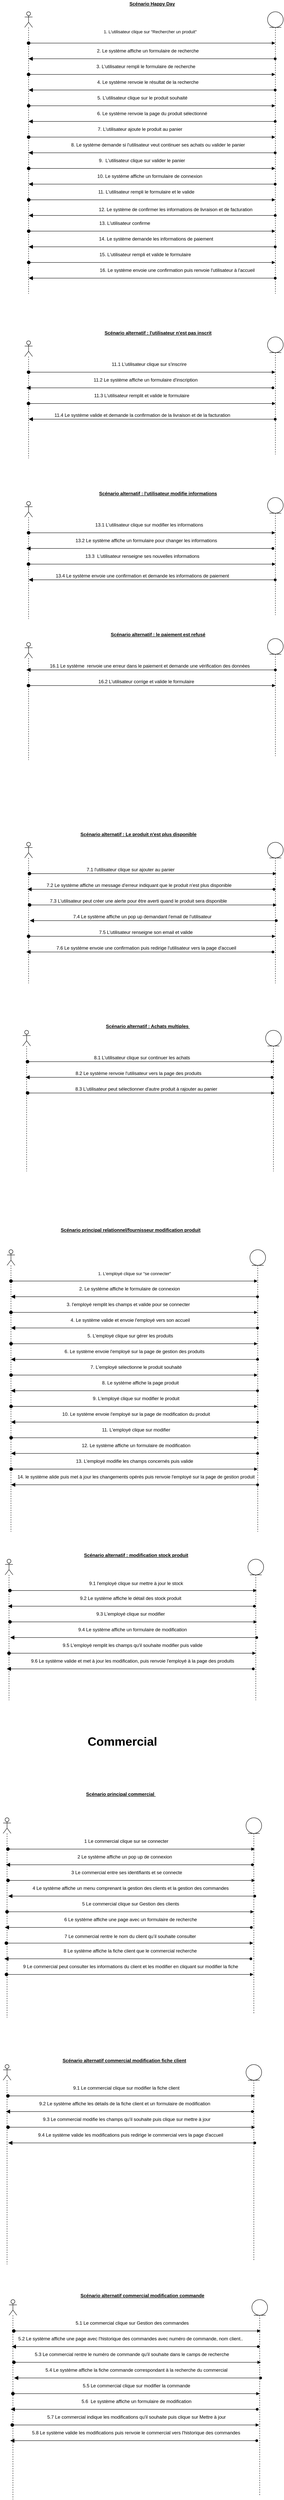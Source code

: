 <mxfile version="14.5.3" type="github">
  <diagram id="MZrCVbKPcxjubLTzTXuE" name="Page-1">
    <mxGraphModel dx="1117" dy="670" grid="1" gridSize="10" guides="1" tooltips="1" connect="1" arrows="1" fold="1" page="1" pageScale="1" pageWidth="827" pageHeight="1169" math="0" shadow="0">
      <root>
        <mxCell id="0" />
        <mxCell id="1" parent="0" />
        <mxCell id="bp1Jh9y0F7wbUH62DtqD-1" value="" style="shape=umlLifeline;participant=umlEntity;perimeter=lifelinePerimeter;whiteSpace=wrap;html=1;container=1;collapsible=0;recursiveResize=0;verticalAlign=top;spacingTop=36;outlineConnect=0;size=40;" parent="1" vertex="1">
          <mxGeometry x="750" y="80" width="40" height="720" as="geometry" />
        </mxCell>
        <mxCell id="bp1Jh9y0F7wbUH62DtqD-2" value="" style="shape=umlLifeline;participant=umlActor;perimeter=lifelinePerimeter;whiteSpace=wrap;html=1;container=1;collapsible=0;recursiveResize=0;verticalAlign=top;spacingTop=36;outlineConnect=0;" parent="1" vertex="1">
          <mxGeometry x="130" y="80" width="20" height="720" as="geometry" />
        </mxCell>
        <mxCell id="bp1Jh9y0F7wbUH62DtqD-3" value="&lt;font size=&quot;1&quot;&gt;&lt;u&gt;&lt;b style=&quot;font-size: 12px&quot;&gt;Scénario Happy Day&lt;/b&gt;&lt;/u&gt;&lt;/font&gt;" style="text;html=1;align=center;verticalAlign=middle;resizable=0;points=[];autosize=1;" parent="1" vertex="1">
          <mxGeometry x="390" y="50" width="130" height="20" as="geometry" />
        </mxCell>
        <mxCell id="bp1Jh9y0F7wbUH62DtqD-5" value="1. L&#39;utilisateur clique sur &quot;Rechercher un produit&quot;" style="html=1;verticalAlign=bottom;startArrow=oval;startFill=1;endArrow=block;startSize=8;" parent="1" target="bp1Jh9y0F7wbUH62DtqD-1" edge="1">
          <mxGeometry x="-0.015" y="20" width="60" relative="1" as="geometry">
            <mxPoint x="140" y="160" as="sourcePoint" />
            <mxPoint x="200" y="160" as="targetPoint" />
            <mxPoint as="offset" />
          </mxGeometry>
        </mxCell>
        <mxCell id="bp1Jh9y0F7wbUH62DtqD-8" value="2. Le système affiche un formulaire de recherche" style="text;html=1;align=center;verticalAlign=middle;resizable=0;points=[];autosize=1;" parent="1" vertex="1">
          <mxGeometry x="304" y="170" width="280" height="20" as="geometry" />
        </mxCell>
        <mxCell id="bp1Jh9y0F7wbUH62DtqD-9" value="" style="html=1;verticalAlign=bottom;startArrow=oval;startFill=1;endArrow=block;startSize=8;" parent="1" target="bp1Jh9y0F7wbUH62DtqD-1" edge="1">
          <mxGeometry width="60" relative="1" as="geometry">
            <mxPoint x="140" y="240" as="sourcePoint" />
            <mxPoint x="499.5" y="240" as="targetPoint" />
          </mxGeometry>
        </mxCell>
        <mxCell id="bp1Jh9y0F7wbUH62DtqD-10" value="3. L&#39;utilisateur rempli le formulaire de recherche" style="text;html=1;align=center;verticalAlign=middle;resizable=0;points=[];autosize=1;" parent="1" vertex="1">
          <mxGeometry x="304" y="210" width="270" height="20" as="geometry" />
        </mxCell>
        <mxCell id="bp1Jh9y0F7wbUH62DtqD-12" value="" style="html=1;verticalAlign=bottom;startArrow=block;startFill=1;endArrow=oval;startSize=8;endFill=1;" parent="1" target="bp1Jh9y0F7wbUH62DtqD-1" edge="1">
          <mxGeometry x="0.001" y="10" width="60" relative="1" as="geometry">
            <mxPoint x="140.25" y="279.76" as="sourcePoint" />
            <mxPoint x="499.75" y="279.76" as="targetPoint" />
            <mxPoint as="offset" />
          </mxGeometry>
        </mxCell>
        <mxCell id="bp1Jh9y0F7wbUH62DtqD-13" value="4. Le système renvoie le résultat de la recherche" style="text;html=1;align=center;verticalAlign=middle;resizable=0;points=[];autosize=1;" parent="1" vertex="1">
          <mxGeometry x="309" y="250" width="270" height="20" as="geometry" />
        </mxCell>
        <mxCell id="bp1Jh9y0F7wbUH62DtqD-14" value="" style="html=1;verticalAlign=bottom;startArrow=oval;startFill=1;endArrow=block;startSize=8;" parent="1" target="bp1Jh9y0F7wbUH62DtqD-1" edge="1">
          <mxGeometry width="60" relative="1" as="geometry">
            <mxPoint x="140.25" y="320" as="sourcePoint" />
            <mxPoint x="499.75" y="320" as="targetPoint" />
          </mxGeometry>
        </mxCell>
        <mxCell id="bp1Jh9y0F7wbUH62DtqD-15" value="5. L&#39;utilisateur clique sur le produit souhaité" style="text;html=1;align=center;verticalAlign=middle;resizable=0;points=[];autosize=1;" parent="1" vertex="1">
          <mxGeometry x="305" y="290" width="250" height="20" as="geometry" />
        </mxCell>
        <mxCell id="bp1Jh9y0F7wbUH62DtqD-16" value="" style="html=1;verticalAlign=bottom;startArrow=block;startFill=1;endArrow=oval;startSize=8;endFill=1;" parent="1" source="bp1Jh9y0F7wbUH62DtqD-2" target="bp1Jh9y0F7wbUH62DtqD-1" edge="1">
          <mxGeometry x="0.001" y="10" width="60" relative="1" as="geometry">
            <mxPoint x="160" y="360" as="sourcePoint" />
            <mxPoint x="759.5" y="360" as="targetPoint" />
            <mxPoint as="offset" />
            <Array as="points">
              <mxPoint x="610" y="360" />
            </Array>
          </mxGeometry>
        </mxCell>
        <mxCell id="bp1Jh9y0F7wbUH62DtqD-17" value="6. Le système renvoie la page du produit sélectionné" style="text;html=1;align=center;verticalAlign=middle;resizable=0;points=[];autosize=1;" parent="1" vertex="1">
          <mxGeometry x="305" y="330" width="300" height="20" as="geometry" />
        </mxCell>
        <mxCell id="bp1Jh9y0F7wbUH62DtqD-18" value="" style="html=1;verticalAlign=bottom;startArrow=oval;startFill=1;endArrow=block;startSize=8;" parent="1" target="bp1Jh9y0F7wbUH62DtqD-1" edge="1">
          <mxGeometry width="60" relative="1" as="geometry">
            <mxPoint x="140.25" y="400" as="sourcePoint" />
            <mxPoint x="499.75" y="400" as="targetPoint" />
          </mxGeometry>
        </mxCell>
        <mxCell id="bp1Jh9y0F7wbUH62DtqD-19" value="" style="html=1;verticalAlign=bottom;startArrow=oval;startFill=1;endArrow=block;startSize=8;" parent="1" target="bp1Jh9y0F7wbUH62DtqD-1" edge="1">
          <mxGeometry width="60" relative="1" as="geometry">
            <mxPoint x="140.25" y="480" as="sourcePoint" />
            <mxPoint x="499.75" y="480" as="targetPoint" />
          </mxGeometry>
        </mxCell>
        <mxCell id="bp1Jh9y0F7wbUH62DtqD-20" value="" style="html=1;verticalAlign=bottom;startArrow=block;startFill=1;endArrow=oval;startSize=8;endFill=1;" parent="1" source="bp1Jh9y0F7wbUH62DtqD-2" edge="1">
          <mxGeometry x="0.001" y="10" width="60" relative="1" as="geometry">
            <mxPoint x="410" y="440" as="sourcePoint" />
            <mxPoint x="769.5" y="440" as="targetPoint" />
            <mxPoint as="offset" />
          </mxGeometry>
        </mxCell>
        <mxCell id="bp1Jh9y0F7wbUH62DtqD-21" value="" style="html=1;verticalAlign=bottom;startArrow=block;startFill=1;endArrow=oval;startSize=8;endFill=1;" parent="1" target="bp1Jh9y0F7wbUH62DtqD-1" edge="1">
          <mxGeometry x="0.001" y="10" width="60" relative="1" as="geometry">
            <mxPoint x="140.25" y="520" as="sourcePoint" />
            <mxPoint x="499.75" y="520" as="targetPoint" />
            <mxPoint as="offset" />
          </mxGeometry>
        </mxCell>
        <mxCell id="bp1Jh9y0F7wbUH62DtqD-22" value="7. L&#39;utilisateur ajoute le produit au panier" style="text;html=1;align=center;verticalAlign=middle;resizable=0;points=[];autosize=1;" parent="1" vertex="1">
          <mxGeometry x="309" y="370" width="230" height="20" as="geometry" />
        </mxCell>
        <mxCell id="bp1Jh9y0F7wbUH62DtqD-23" value="8. Le système demande si l&#39;utilisateur veut continuer ses achats ou valider le panier" style="text;html=1;align=center;verticalAlign=middle;resizable=0;points=[];autosize=1;" parent="1" vertex="1">
          <mxGeometry x="240" y="410" width="460" height="20" as="geometry" />
        </mxCell>
        <mxCell id="bp1Jh9y0F7wbUH62DtqD-24" value="9.&amp;nbsp; L&#39;utilisateur clique sur valider le panier" style="text;html=1;align=center;verticalAlign=middle;resizable=0;points=[];autosize=1;" parent="1" vertex="1">
          <mxGeometry x="309" y="450" width="240" height="20" as="geometry" />
        </mxCell>
        <mxCell id="bp1Jh9y0F7wbUH62DtqD-26" value="10. Le système affiche un formulaire de connexion" style="text;html=1;align=center;verticalAlign=middle;resizable=0;points=[];autosize=1;" parent="1" vertex="1">
          <mxGeometry x="309" y="490" width="280" height="20" as="geometry" />
        </mxCell>
        <mxCell id="bp1Jh9y0F7wbUH62DtqD-27" value="" style="html=1;verticalAlign=bottom;startArrow=oval;startFill=1;endArrow=block;startSize=8;" parent="1" edge="1">
          <mxGeometry width="60" relative="1" as="geometry">
            <mxPoint x="140.38" y="560" as="sourcePoint" />
            <mxPoint x="769.63" y="560" as="targetPoint" />
          </mxGeometry>
        </mxCell>
        <mxCell id="bp1Jh9y0F7wbUH62DtqD-28" value="11. L&#39;utilisateur rempli le formulaire et le valide" style="text;html=1;align=center;verticalAlign=middle;resizable=0;points=[];autosize=1;" parent="1" vertex="1">
          <mxGeometry x="310" y="530" width="260" height="20" as="geometry" />
        </mxCell>
        <mxCell id="bp1Jh9y0F7wbUH62DtqD-30" value="" style="html=1;verticalAlign=bottom;startArrow=block;startFill=1;endArrow=oval;startSize=8;endFill=1;" parent="1" edge="1">
          <mxGeometry x="0.001" y="10" width="60" relative="1" as="geometry">
            <mxPoint x="140.38" y="680" as="sourcePoint" />
            <mxPoint x="769.63" y="680" as="targetPoint" />
            <mxPoint as="offset" />
          </mxGeometry>
        </mxCell>
        <mxCell id="bp1Jh9y0F7wbUH62DtqD-31" value="" style="html=1;verticalAlign=bottom;startArrow=block;startFill=1;endArrow=oval;startSize=8;endFill=1;" parent="1" edge="1">
          <mxGeometry x="0.001" y="10" width="60" relative="1" as="geometry">
            <mxPoint x="140.38" y="600" as="sourcePoint" />
            <mxPoint x="769.63" y="600" as="targetPoint" />
            <mxPoint as="offset" />
          </mxGeometry>
        </mxCell>
        <mxCell id="bp1Jh9y0F7wbUH62DtqD-34" value="" style="html=1;verticalAlign=bottom;startArrow=oval;startFill=1;endArrow=block;startSize=8;" parent="1" edge="1">
          <mxGeometry width="60" relative="1" as="geometry">
            <mxPoint x="140.37" y="640" as="sourcePoint" />
            <mxPoint x="769.62" y="640" as="targetPoint" />
          </mxGeometry>
        </mxCell>
        <mxCell id="bp1Jh9y0F7wbUH62DtqD-35" value="12. Le système de confirmer les informations de livraison et de facturation" style="text;html=1;align=center;verticalAlign=middle;resizable=0;points=[];autosize=1;" parent="1" vertex="1">
          <mxGeometry x="310" y="574.5" width="410" height="20" as="geometry" />
        </mxCell>
        <mxCell id="bp1Jh9y0F7wbUH62DtqD-36" value="13. L&#39;utilisateur confirme" style="text;html=1;align=center;verticalAlign=middle;resizable=0;points=[];autosize=1;" parent="1" vertex="1">
          <mxGeometry x="310" y="610" width="150" height="20" as="geometry" />
        </mxCell>
        <mxCell id="bp1Jh9y0F7wbUH62DtqD-37" value="14. Le système demande les informations de paiement" style="text;html=1;align=center;verticalAlign=middle;resizable=0;points=[];autosize=1;" parent="1" vertex="1">
          <mxGeometry x="310" y="650" width="310" height="20" as="geometry" />
        </mxCell>
        <mxCell id="bp1Jh9y0F7wbUH62DtqD-38" value="" style="html=1;verticalAlign=bottom;startArrow=oval;startFill=1;endArrow=block;startSize=8;" parent="1" edge="1">
          <mxGeometry width="60" relative="1" as="geometry">
            <mxPoint x="140.37" y="720" as="sourcePoint" />
            <mxPoint x="769.62" y="720" as="targetPoint" />
          </mxGeometry>
        </mxCell>
        <mxCell id="bp1Jh9y0F7wbUH62DtqD-39" value="15. L&#39;utilisateur rempli et valide le formulaire&amp;nbsp;" style="text;html=1;align=center;verticalAlign=middle;resizable=0;points=[];autosize=1;" parent="1" vertex="1">
          <mxGeometry x="314" y="690" width="250" height="20" as="geometry" />
        </mxCell>
        <mxCell id="bp1Jh9y0F7wbUH62DtqD-40" value="" style="html=1;verticalAlign=bottom;startArrow=block;startFill=1;endArrow=oval;startSize=8;endFill=1;" parent="1" edge="1">
          <mxGeometry x="0.001" y="10" width="60" relative="1" as="geometry">
            <mxPoint x="140.37" y="760" as="sourcePoint" />
            <mxPoint x="769.62" y="760" as="targetPoint" />
            <mxPoint as="offset" />
          </mxGeometry>
        </mxCell>
        <mxCell id="bp1Jh9y0F7wbUH62DtqD-41" value="16. Le système envoie une confirmation puis renvoie l&#39;utilisateur à l&#39;accueil" style="text;html=1;align=center;verticalAlign=middle;resizable=0;points=[];autosize=1;" parent="1" vertex="1">
          <mxGeometry x="314" y="730" width="410" height="20" as="geometry" />
        </mxCell>
        <mxCell id="bp1Jh9y0F7wbUH62DtqD-7" value="" style="html=1;verticalAlign=bottom;startArrow=block;startFill=1;endArrow=oval;startSize=8;endFill=1;" parent="1" source="bp1Jh9y0F7wbUH62DtqD-2" target="bp1Jh9y0F7wbUH62DtqD-1" edge="1">
          <mxGeometry x="0.001" y="10" width="60" relative="1" as="geometry">
            <mxPoint x="410" y="180" as="sourcePoint" />
            <mxPoint x="769.5" y="180" as="targetPoint" />
            <Array as="points">
              <mxPoint x="460" y="200" />
            </Array>
            <mxPoint as="offset" />
          </mxGeometry>
        </mxCell>
        <mxCell id="bp1Jh9y0F7wbUH62DtqD-42" value="" style="shape=umlLifeline;participant=umlActor;perimeter=lifelinePerimeter;whiteSpace=wrap;html=1;container=1;collapsible=0;recursiveResize=0;verticalAlign=top;spacingTop=36;outlineConnect=0;" parent="1" vertex="1">
          <mxGeometry x="130" y="920" width="20" height="300" as="geometry" />
        </mxCell>
        <mxCell id="bp1Jh9y0F7wbUH62DtqD-43" value="" style="shape=umlLifeline;participant=umlEntity;perimeter=lifelinePerimeter;whiteSpace=wrap;html=1;container=1;collapsible=0;recursiveResize=0;verticalAlign=top;spacingTop=36;outlineConnect=0;" parent="1" vertex="1">
          <mxGeometry x="750" y="910" width="40" height="300" as="geometry" />
        </mxCell>
        <mxCell id="bp1Jh9y0F7wbUH62DtqD-44" value="&lt;b&gt;&lt;u&gt;Scénario alternatif : l&#39;utilisateur n&#39;est pas inscrit&lt;/u&gt;&lt;/b&gt;" style="text;html=1;align=center;verticalAlign=middle;resizable=0;points=[];autosize=1;" parent="1" vertex="1">
          <mxGeometry x="325" y="890" width="290" height="20" as="geometry" />
        </mxCell>
        <mxCell id="bp1Jh9y0F7wbUH62DtqD-45" value="" style="html=1;verticalAlign=bottom;startArrow=oval;startFill=1;endArrow=block;startSize=8;" parent="1" source="bp1Jh9y0F7wbUH62DtqD-42" target="bp1Jh9y0F7wbUH62DtqD-43" edge="1">
          <mxGeometry x="-1" y="71" width="60" relative="1" as="geometry">
            <mxPoint x="360" y="1010" as="sourcePoint" />
            <mxPoint x="770" y="990" as="targetPoint" />
            <Array as="points">
              <mxPoint x="720" y="1000" />
            </Array>
            <mxPoint x="-50" y="21" as="offset" />
          </mxGeometry>
        </mxCell>
        <mxCell id="bp1Jh9y0F7wbUH62DtqD-46" value="11.1 L&#39;utilisateur clique sur s&#39;inscrire&amp;nbsp;" style="text;html=1;align=center;verticalAlign=middle;resizable=0;points=[];autosize=1;" parent="1" vertex="1">
          <mxGeometry x="344" y="970" width="210" height="20" as="geometry" />
        </mxCell>
        <mxCell id="bp1Jh9y0F7wbUH62DtqD-47" value="" style="html=1;verticalAlign=bottom;startArrow=block;startFill=1;endArrow=oval;startSize=8;endFill=1;" parent="1" edge="1">
          <mxGeometry x="0.001" y="10" width="60" relative="1" as="geometry">
            <mxPoint x="134.37" y="1040" as="sourcePoint" />
            <mxPoint x="763.62" y="1040" as="targetPoint" />
            <mxPoint as="offset" />
          </mxGeometry>
        </mxCell>
        <mxCell id="bp1Jh9y0F7wbUH62DtqD-48" value="11.2 Le système affiche un formulaire d&#39;inscription&amp;nbsp;" style="text;html=1;align=center;verticalAlign=middle;resizable=0;points=[];autosize=1;" parent="1" vertex="1">
          <mxGeometry x="300" y="1010" width="280" height="20" as="geometry" />
        </mxCell>
        <mxCell id="bp1Jh9y0F7wbUH62DtqD-49" value="" style="html=1;verticalAlign=bottom;startArrow=oval;startFill=1;endArrow=block;startSize=8;" parent="1" edge="1">
          <mxGeometry x="-1" y="71" width="60" relative="1" as="geometry">
            <mxPoint x="139.781" y="1080" as="sourcePoint" />
            <mxPoint x="770.21" y="1080" as="targetPoint" />
            <Array as="points">
              <mxPoint x="720.71" y="1080" />
            </Array>
            <mxPoint x="-50" y="21" as="offset" />
          </mxGeometry>
        </mxCell>
        <mxCell id="bp1Jh9y0F7wbUH62DtqD-50" value="" style="html=1;verticalAlign=bottom;startArrow=block;startFill=1;endArrow=oval;startSize=8;endFill=1;" parent="1" edge="1">
          <mxGeometry x="0.001" y="10" width="60" relative="1" as="geometry">
            <mxPoint x="140.38" y="1120" as="sourcePoint" />
            <mxPoint x="769.63" y="1120" as="targetPoint" />
            <mxPoint as="offset" />
          </mxGeometry>
        </mxCell>
        <mxCell id="bp1Jh9y0F7wbUH62DtqD-51" value="11.3 L&#39;utilisateur remplit et valide le formulaire&amp;nbsp;" style="text;html=1;align=center;verticalAlign=middle;resizable=0;points=[];autosize=1;" parent="1" vertex="1">
          <mxGeometry x="300" y="1050" width="260" height="20" as="geometry" />
        </mxCell>
        <mxCell id="bp1Jh9y0F7wbUH62DtqD-52" value="11.4 Le système valide et demande la confirmation de la livraison et de la facturation" style="text;html=1;align=center;verticalAlign=middle;resizable=0;points=[];autosize=1;" parent="1" vertex="1">
          <mxGeometry x="200" y="1100" width="460" height="20" as="geometry" />
        </mxCell>
        <mxCell id="bp1Jh9y0F7wbUH62DtqD-53" value="" style="shape=umlLifeline;participant=umlActor;perimeter=lifelinePerimeter;whiteSpace=wrap;html=1;container=1;collapsible=0;recursiveResize=0;verticalAlign=top;spacingTop=36;outlineConnect=0;" parent="1" vertex="1">
          <mxGeometry x="130" y="1330" width="20" height="300" as="geometry" />
        </mxCell>
        <mxCell id="bp1Jh9y0F7wbUH62DtqD-54" value="" style="shape=umlLifeline;participant=umlEntity;perimeter=lifelinePerimeter;whiteSpace=wrap;html=1;container=1;collapsible=0;recursiveResize=0;verticalAlign=top;spacingTop=36;outlineConnect=0;" parent="1" vertex="1">
          <mxGeometry x="750" y="1320" width="40" height="300" as="geometry" />
        </mxCell>
        <mxCell id="bp1Jh9y0F7wbUH62DtqD-55" value="&lt;b&gt;&lt;u&gt;Scénario alternatif : l&#39;utilisateur modifie informations&lt;/u&gt;&lt;/b&gt;" style="text;html=1;align=center;verticalAlign=middle;resizable=0;points=[];autosize=1;" parent="1" vertex="1">
          <mxGeometry x="310" y="1300" width="320" height="20" as="geometry" />
        </mxCell>
        <mxCell id="bp1Jh9y0F7wbUH62DtqD-56" value="" style="html=1;verticalAlign=bottom;startArrow=oval;startFill=1;endArrow=block;startSize=8;" parent="1" source="bp1Jh9y0F7wbUH62DtqD-53" target="bp1Jh9y0F7wbUH62DtqD-54" edge="1">
          <mxGeometry x="-1" y="71" width="60" relative="1" as="geometry">
            <mxPoint x="360" y="1420" as="sourcePoint" />
            <mxPoint x="770" y="1400" as="targetPoint" />
            <Array as="points">
              <mxPoint x="720" y="1410" />
            </Array>
            <mxPoint x="-50" y="21" as="offset" />
          </mxGeometry>
        </mxCell>
        <mxCell id="bp1Jh9y0F7wbUH62DtqD-57" value="13.1 L&#39;utilisateur clique sur modifier les informations&amp;nbsp;" style="text;html=1;align=center;verticalAlign=middle;resizable=0;points=[];autosize=1;" parent="1" vertex="1">
          <mxGeometry x="304" y="1380" width="290" height="20" as="geometry" />
        </mxCell>
        <mxCell id="bp1Jh9y0F7wbUH62DtqD-58" value="" style="html=1;verticalAlign=bottom;startArrow=block;startFill=1;endArrow=oval;startSize=8;endFill=1;" parent="1" edge="1">
          <mxGeometry x="0.001" y="10" width="60" relative="1" as="geometry">
            <mxPoint x="134.37" y="1450" as="sourcePoint" />
            <mxPoint x="763.62" y="1450" as="targetPoint" />
            <mxPoint as="offset" />
          </mxGeometry>
        </mxCell>
        <mxCell id="bp1Jh9y0F7wbUH62DtqD-59" value="13.2 Le système affiche un formulaire pour changer les informations" style="text;html=1;align=center;verticalAlign=middle;resizable=0;points=[];autosize=1;" parent="1" vertex="1">
          <mxGeometry x="250" y="1420" width="380" height="20" as="geometry" />
        </mxCell>
        <mxCell id="bp1Jh9y0F7wbUH62DtqD-60" value="" style="html=1;verticalAlign=bottom;startArrow=oval;startFill=1;endArrow=block;startSize=8;" parent="1" edge="1">
          <mxGeometry x="-1" y="71" width="60" relative="1" as="geometry">
            <mxPoint x="139.781" y="1490" as="sourcePoint" />
            <mxPoint x="770.21" y="1490" as="targetPoint" />
            <Array as="points">
              <mxPoint x="720.71" y="1490" />
            </Array>
            <mxPoint x="-50" y="21" as="offset" />
          </mxGeometry>
        </mxCell>
        <mxCell id="bp1Jh9y0F7wbUH62DtqD-61" value="" style="html=1;verticalAlign=bottom;startArrow=block;startFill=1;endArrow=oval;startSize=8;endFill=1;" parent="1" edge="1">
          <mxGeometry x="0.001" y="10" width="60" relative="1" as="geometry">
            <mxPoint x="140.38" y="1530" as="sourcePoint" />
            <mxPoint x="769.63" y="1530" as="targetPoint" />
            <mxPoint as="offset" />
          </mxGeometry>
        </mxCell>
        <mxCell id="bp1Jh9y0F7wbUH62DtqD-62" value="13.3&amp;nbsp; L&#39;utilisateur renseigne ses nouvelles informations" style="text;html=1;align=center;verticalAlign=middle;resizable=0;points=[];autosize=1;" parent="1" vertex="1">
          <mxGeometry x="275" y="1460" width="310" height="20" as="geometry" />
        </mxCell>
        <mxCell id="bp1Jh9y0F7wbUH62DtqD-63" value="13.4 Le système envoie une confirmation et demande les informations de paiement" style="text;html=1;align=center;verticalAlign=middle;resizable=0;points=[];autosize=1;" parent="1" vertex="1">
          <mxGeometry x="200" y="1510" width="460" height="20" as="geometry" />
        </mxCell>
        <mxCell id="bp1Jh9y0F7wbUH62DtqD-65" value="" style="shape=umlLifeline;participant=umlActor;perimeter=lifelinePerimeter;whiteSpace=wrap;html=1;container=1;collapsible=0;recursiveResize=0;verticalAlign=top;spacingTop=36;outlineConnect=0;" parent="1" vertex="1">
          <mxGeometry x="130" y="1690" width="20" height="300" as="geometry" />
        </mxCell>
        <mxCell id="bp1Jh9y0F7wbUH62DtqD-66" value="" style="shape=umlLifeline;participant=umlEntity;perimeter=lifelinePerimeter;whiteSpace=wrap;html=1;container=1;collapsible=0;recursiveResize=0;verticalAlign=top;spacingTop=36;outlineConnect=0;" parent="1" vertex="1">
          <mxGeometry x="750" y="1680" width="40" height="300" as="geometry" />
        </mxCell>
        <mxCell id="bp1Jh9y0F7wbUH62DtqD-67" value="&lt;b&gt;&lt;u&gt;Scénario alternatif : le paiement est refusé&lt;/u&gt;&lt;/b&gt;" style="text;html=1;align=center;verticalAlign=middle;resizable=0;points=[];autosize=1;" parent="1" vertex="1">
          <mxGeometry x="340" y="1660" width="260" height="20" as="geometry" />
        </mxCell>
        <mxCell id="bp1Jh9y0F7wbUH62DtqD-69" value="16.1 Le système&amp;nbsp; renvoie une erreur dans le paiement et demande une vérification des données" style="text;html=1;align=center;verticalAlign=middle;resizable=0;points=[];autosize=1;" parent="1" vertex="1">
          <mxGeometry x="184" y="1740" width="530" height="20" as="geometry" />
        </mxCell>
        <mxCell id="bp1Jh9y0F7wbUH62DtqD-70" value="" style="html=1;verticalAlign=bottom;startArrow=block;startFill=1;endArrow=oval;startSize=8;endFill=1;" parent="1" edge="1">
          <mxGeometry x="0.001" y="10" width="60" relative="1" as="geometry">
            <mxPoint x="134.37" y="1760" as="sourcePoint" />
            <mxPoint x="770" y="1760" as="targetPoint" />
            <mxPoint as="offset" />
          </mxGeometry>
        </mxCell>
        <mxCell id="bp1Jh9y0F7wbUH62DtqD-71" value="16.2 L&#39;utilisateur corrige et valide le formulaire" style="text;html=1;align=center;verticalAlign=middle;resizable=0;points=[];autosize=1;" parent="1" vertex="1">
          <mxGeometry x="310" y="1780" width="260" height="20" as="geometry" />
        </mxCell>
        <mxCell id="bp1Jh9y0F7wbUH62DtqD-72" value="" style="html=1;verticalAlign=bottom;startArrow=oval;startFill=1;endArrow=block;startSize=8;" parent="1" edge="1">
          <mxGeometry x="-1" y="71" width="60" relative="1" as="geometry">
            <mxPoint x="139.781" y="1800" as="sourcePoint" />
            <mxPoint x="770.21" y="1800" as="targetPoint" />
            <Array as="points">
              <mxPoint x="720.71" y="1800" />
            </Array>
            <mxPoint x="-50" y="21" as="offset" />
          </mxGeometry>
        </mxCell>
        <mxCell id="WXvjH9I04tcjTVUaUVk6-1" value="&lt;b&gt;&lt;u&gt;Scénario alternatif : Le produit n&#39;est plus disponible&lt;/u&gt;&lt;/b&gt;" style="text;html=1;align=center;verticalAlign=middle;resizable=0;points=[];autosize=1;" parent="1" vertex="1">
          <mxGeometry x="265" y="2170" width="310" height="20" as="geometry" />
        </mxCell>
        <mxCell id="WXvjH9I04tcjTVUaUVk6-2" value="" style="shape=umlLifeline;participant=umlActor;perimeter=lifelinePerimeter;whiteSpace=wrap;html=1;container=1;collapsible=0;recursiveResize=0;verticalAlign=top;spacingTop=36;outlineConnect=0;size=40;" parent="1" vertex="1">
          <mxGeometry x="130" y="2200" width="20" height="360" as="geometry" />
        </mxCell>
        <mxCell id="WXvjH9I04tcjTVUaUVk6-3" value="" style="shape=umlLifeline;participant=umlEntity;perimeter=lifelinePerimeter;whiteSpace=wrap;html=1;container=1;collapsible=0;recursiveResize=0;verticalAlign=top;spacingTop=36;outlineConnect=0;" parent="1" vertex="1">
          <mxGeometry x="750" y="2200" width="40" height="360" as="geometry" />
        </mxCell>
        <mxCell id="WXvjH9I04tcjTVUaUVk6-4" value="" style="html=1;verticalAlign=bottom;startArrow=oval;startFill=1;endArrow=block;startSize=8;" parent="1" edge="1">
          <mxGeometry x="-1" y="71" width="60" relative="1" as="geometry">
            <mxPoint x="142.21" y="2280" as="sourcePoint" />
            <mxPoint x="772.21" y="2280" as="targetPoint" />
            <Array as="points">
              <mxPoint x="722.71" y="2280" />
            </Array>
            <mxPoint x="-50" y="21" as="offset" />
          </mxGeometry>
        </mxCell>
        <mxCell id="WXvjH9I04tcjTVUaUVk6-5" value="" style="html=1;verticalAlign=bottom;startArrow=block;startFill=1;endArrow=oval;startSize=8;endFill=1;" parent="1" edge="1">
          <mxGeometry x="0.001" y="10" width="60" relative="1" as="geometry">
            <mxPoint x="137.08" y="2320" as="sourcePoint" />
            <mxPoint x="766.33" y="2320" as="targetPoint" />
            <mxPoint as="offset" />
          </mxGeometry>
        </mxCell>
        <mxCell id="WXvjH9I04tcjTVUaUVk6-6" value="" style="html=1;verticalAlign=bottom;startArrow=oval;startFill=1;endArrow=block;startSize=8;" parent="1" edge="1">
          <mxGeometry x="-1" y="71" width="60" relative="1" as="geometry">
            <mxPoint x="142.491" y="2360" as="sourcePoint" />
            <mxPoint x="772.92" y="2360" as="targetPoint" />
            <Array as="points">
              <mxPoint x="723.42" y="2360" />
            </Array>
            <mxPoint x="-50" y="21" as="offset" />
          </mxGeometry>
        </mxCell>
        <mxCell id="WXvjH9I04tcjTVUaUVk6-7" value="" style="html=1;verticalAlign=bottom;startArrow=block;startFill=1;endArrow=oval;startSize=8;endFill=1;" parent="1" edge="1">
          <mxGeometry x="0.001" y="10" width="60" relative="1" as="geometry">
            <mxPoint x="143.09" y="2400" as="sourcePoint" />
            <mxPoint x="772.34" y="2400" as="targetPoint" />
            <mxPoint as="offset" />
          </mxGeometry>
        </mxCell>
        <mxCell id="WXvjH9I04tcjTVUaUVk6-8" value="7.1 l&#39;utilisateur clique sur ajouter au panier" style="text;html=1;align=center;verticalAlign=middle;resizable=0;points=[];autosize=1;" parent="1" vertex="1">
          <mxGeometry x="280" y="2260" width="240" height="20" as="geometry" />
        </mxCell>
        <mxCell id="WXvjH9I04tcjTVUaUVk6-9" value="&amp;nbsp; &amp;nbsp; &amp;nbsp; &amp;nbsp; &amp;nbsp; &amp;nbsp; &amp;nbsp;7.2 Le système affiche un message d&#39;erreur indiquant que le produit n&#39;est plus disponible" style="text;html=1;align=center;verticalAlign=middle;resizable=0;points=[];autosize=1;" parent="1" vertex="1">
          <mxGeometry x="135" y="2300" width="530" height="20" as="geometry" />
        </mxCell>
        <mxCell id="WXvjH9I04tcjTVUaUVk6-10" value="7.3 L&#39;utilisateur peut créer une alerte pour être averti quand le produit sera disponible" style="text;html=1;align=center;verticalAlign=middle;resizable=0;points=[];autosize=1;" parent="1" vertex="1">
          <mxGeometry x="185" y="2340" width="470" height="20" as="geometry" />
        </mxCell>
        <mxCell id="WXvjH9I04tcjTVUaUVk6-11" value="7.4 Le système affiche un pop up demandant l&#39;email de l&#39;utilisateur" style="text;html=1;align=center;verticalAlign=middle;resizable=0;points=[];autosize=1;" parent="1" vertex="1">
          <mxGeometry x="245" y="2380" width="370" height="20" as="geometry" />
        </mxCell>
        <mxCell id="WXvjH9I04tcjTVUaUVk6-12" value="" style="html=1;verticalAlign=bottom;startArrow=oval;startFill=1;endArrow=block;startSize=8;" parent="1" edge="1">
          <mxGeometry x="-1" y="71" width="60" relative="1" as="geometry">
            <mxPoint x="140.0" y="2440" as="sourcePoint" />
            <mxPoint x="770" y="2440" as="targetPoint" />
            <Array as="points">
              <mxPoint x="720.5" y="2440" />
            </Array>
            <mxPoint x="-50" y="21" as="offset" />
          </mxGeometry>
        </mxCell>
        <mxCell id="WXvjH9I04tcjTVUaUVk6-13" value="7.5 L&#39;utilisateur renseigne son email et valide" style="text;html=1;align=center;verticalAlign=middle;resizable=0;points=[];autosize=1;" parent="1" vertex="1">
          <mxGeometry x="314" y="2420" width="250" height="20" as="geometry" />
        </mxCell>
        <mxCell id="WXvjH9I04tcjTVUaUVk6-14" value="" style="html=1;verticalAlign=bottom;startArrow=block;startFill=1;endArrow=oval;startSize=8;endFill=1;" parent="1" edge="1">
          <mxGeometry x="0.001" y="10" width="60" relative="1" as="geometry">
            <mxPoint x="134.37" y="2480" as="sourcePoint" />
            <mxPoint x="763.62" y="2480" as="targetPoint" />
            <mxPoint as="offset" />
          </mxGeometry>
        </mxCell>
        <mxCell id="WXvjH9I04tcjTVUaUVk6-15" value="7.6 Le système envoie une confirmation puis redirige l&#39;utilisateur vers la page d&#39;accueil" style="text;html=1;align=center;verticalAlign=middle;resizable=0;points=[];autosize=1;" parent="1" vertex="1">
          <mxGeometry x="205" y="2460" width="470" height="20" as="geometry" />
        </mxCell>
        <mxCell id="WXvjH9I04tcjTVUaUVk6-16" value="&lt;b&gt;&lt;u&gt;Scénario alternatif : Achats multiples&amp;nbsp;&lt;/u&gt;&lt;/b&gt;" style="text;html=1;align=center;verticalAlign=middle;resizable=0;points=[];autosize=1;" parent="1" vertex="1">
          <mxGeometry x="329" y="2660" width="230" height="20" as="geometry" />
        </mxCell>
        <mxCell id="WXvjH9I04tcjTVUaUVk6-17" value="" style="shape=umlLifeline;participant=umlActor;perimeter=lifelinePerimeter;whiteSpace=wrap;html=1;container=1;collapsible=0;recursiveResize=0;verticalAlign=top;spacingTop=36;outlineConnect=0;size=40;" parent="1" vertex="1">
          <mxGeometry x="125" y="2680" width="20" height="360" as="geometry" />
        </mxCell>
        <mxCell id="WXvjH9I04tcjTVUaUVk6-18" value="" style="shape=umlLifeline;participant=umlEntity;perimeter=lifelinePerimeter;whiteSpace=wrap;html=1;container=1;collapsible=0;recursiveResize=0;verticalAlign=top;spacingTop=36;outlineConnect=0;" parent="1" vertex="1">
          <mxGeometry x="745" y="2680" width="40" height="360" as="geometry" />
        </mxCell>
        <mxCell id="WXvjH9I04tcjTVUaUVk6-19" value="" style="html=1;verticalAlign=bottom;startArrow=oval;startFill=1;endArrow=block;startSize=8;" parent="1" edge="1">
          <mxGeometry x="-1" y="71" width="60" relative="1" as="geometry">
            <mxPoint x="137.21" y="2760" as="sourcePoint" />
            <mxPoint x="767.21" y="2760" as="targetPoint" />
            <Array as="points">
              <mxPoint x="717.71" y="2760" />
            </Array>
            <mxPoint x="-50" y="21" as="offset" />
          </mxGeometry>
        </mxCell>
        <mxCell id="WXvjH9I04tcjTVUaUVk6-20" value="" style="html=1;verticalAlign=bottom;startArrow=block;startFill=1;endArrow=oval;startSize=8;endFill=1;" parent="1" edge="1">
          <mxGeometry x="0.001" y="10" width="60" relative="1" as="geometry">
            <mxPoint x="132.08" y="2800" as="sourcePoint" />
            <mxPoint x="761.33" y="2800" as="targetPoint" />
            <mxPoint as="offset" />
          </mxGeometry>
        </mxCell>
        <mxCell id="WXvjH9I04tcjTVUaUVk6-21" value="" style="html=1;verticalAlign=bottom;startArrow=oval;startFill=1;endArrow=block;startSize=8;" parent="1" edge="1">
          <mxGeometry x="-1" y="71" width="60" relative="1" as="geometry">
            <mxPoint x="137.491" y="2840" as="sourcePoint" />
            <mxPoint x="767.92" y="2840" as="targetPoint" />
            <Array as="points">
              <mxPoint x="718.42" y="2840" />
            </Array>
            <mxPoint x="-50" y="21" as="offset" />
          </mxGeometry>
        </mxCell>
        <mxCell id="WXvjH9I04tcjTVUaUVk6-31" value="8.1 L&#39;utilisateur clique sur continuer les achats" style="text;html=1;align=center;verticalAlign=middle;resizable=0;points=[];autosize=1;" parent="1" vertex="1">
          <mxGeometry x="299" y="2740" width="260" height="20" as="geometry" />
        </mxCell>
        <mxCell id="WXvjH9I04tcjTVUaUVk6-32" value="8.2 Le système renvoie l&#39;utilisateur vers la page des produits" style="text;html=1;align=center;verticalAlign=middle;resizable=0;points=[];autosize=1;" parent="1" vertex="1">
          <mxGeometry x="250" y="2780" width="340" height="20" as="geometry" />
        </mxCell>
        <mxCell id="WXvjH9I04tcjTVUaUVk6-33" value="8.3 L&#39;utilisateur peut sélectionner d&#39;autre produit à rajouter au panier" style="text;html=1;align=center;verticalAlign=middle;resizable=0;points=[];autosize=1;" parent="1" vertex="1">
          <mxGeometry x="250" y="2820" width="380" height="20" as="geometry" />
        </mxCell>
        <mxCell id="FsZHeZZL7pEjZ1U_OA7q-1" value="&lt;b&gt;&lt;u&gt;Scénario principal relationnel/fournisseur modification produit&lt;/u&gt;&lt;/b&gt;" style="text;html=1;align=center;verticalAlign=middle;resizable=0;points=[];autosize=1;" parent="1" vertex="1">
          <mxGeometry x="215" y="3180" width="370" height="20" as="geometry" />
        </mxCell>
        <mxCell id="FsZHeZZL7pEjZ1U_OA7q-2" value="" style="shape=umlLifeline;participant=umlEntity;perimeter=lifelinePerimeter;whiteSpace=wrap;html=1;container=1;collapsible=0;recursiveResize=0;verticalAlign=top;spacingTop=36;outlineConnect=0;size=40;" parent="1" vertex="1">
          <mxGeometry x="705" y="3240" width="40" height="720" as="geometry" />
        </mxCell>
        <mxCell id="FsZHeZZL7pEjZ1U_OA7q-3" value="" style="shape=umlLifeline;participant=umlActor;perimeter=lifelinePerimeter;whiteSpace=wrap;html=1;container=1;collapsible=0;recursiveResize=0;verticalAlign=top;spacingTop=36;outlineConnect=0;" parent="1" vertex="1">
          <mxGeometry x="85" y="3240" width="20" height="720" as="geometry" />
        </mxCell>
        <mxCell id="FsZHeZZL7pEjZ1U_OA7q-4" value="1. L&#39;employé clique sur &quot;se connecter&quot;" style="html=1;verticalAlign=bottom;startArrow=oval;startFill=1;endArrow=block;startSize=8;" parent="1" target="FsZHeZZL7pEjZ1U_OA7q-2" edge="1">
          <mxGeometry x="0.001" y="10" width="60" relative="1" as="geometry">
            <mxPoint x="95" y="3320" as="sourcePoint" />
            <mxPoint x="155" y="3320" as="targetPoint" />
            <mxPoint as="offset" />
          </mxGeometry>
        </mxCell>
        <mxCell id="FsZHeZZL7pEjZ1U_OA7q-5" value="2. Le système affiche le formulaire de connexion&amp;nbsp;" style="text;html=1;align=center;verticalAlign=middle;resizable=0;points=[];autosize=1;" parent="1" vertex="1">
          <mxGeometry x="259" y="3330" width="280" height="20" as="geometry" />
        </mxCell>
        <mxCell id="FsZHeZZL7pEjZ1U_OA7q-6" value="" style="html=1;verticalAlign=bottom;startArrow=oval;startFill=1;endArrow=block;startSize=8;" parent="1" target="FsZHeZZL7pEjZ1U_OA7q-2" edge="1">
          <mxGeometry width="60" relative="1" as="geometry">
            <mxPoint x="95" y="3400" as="sourcePoint" />
            <mxPoint x="454.5" y="3400" as="targetPoint" />
          </mxGeometry>
        </mxCell>
        <mxCell id="FsZHeZZL7pEjZ1U_OA7q-7" value="3. l&#39;employé remplit les champs et valide pour se connecter" style="text;html=1;align=center;verticalAlign=middle;resizable=0;points=[];autosize=1;" parent="1" vertex="1">
          <mxGeometry x="229" y="3370" width="330" height="20" as="geometry" />
        </mxCell>
        <mxCell id="FsZHeZZL7pEjZ1U_OA7q-8" value="" style="html=1;verticalAlign=bottom;startArrow=block;startFill=1;endArrow=oval;startSize=8;endFill=1;" parent="1" target="FsZHeZZL7pEjZ1U_OA7q-2" edge="1">
          <mxGeometry x="0.001" y="10" width="60" relative="1" as="geometry">
            <mxPoint x="95.25" y="3439.76" as="sourcePoint" />
            <mxPoint x="454.75" y="3439.76" as="targetPoint" />
            <mxPoint as="offset" />
          </mxGeometry>
        </mxCell>
        <mxCell id="FsZHeZZL7pEjZ1U_OA7q-9" value="4. Le système valide et envoie l&#39;employé vers son accueil" style="text;html=1;align=center;verticalAlign=middle;resizable=0;points=[];autosize=1;" parent="1" vertex="1">
          <mxGeometry x="239" y="3410" width="320" height="20" as="geometry" />
        </mxCell>
        <mxCell id="FsZHeZZL7pEjZ1U_OA7q-10" value="" style="html=1;verticalAlign=bottom;startArrow=oval;startFill=1;endArrow=block;startSize=8;" parent="1" target="FsZHeZZL7pEjZ1U_OA7q-2" edge="1">
          <mxGeometry width="60" relative="1" as="geometry">
            <mxPoint x="95.25" y="3480" as="sourcePoint" />
            <mxPoint x="454.75" y="3480" as="targetPoint" />
          </mxGeometry>
        </mxCell>
        <mxCell id="FsZHeZZL7pEjZ1U_OA7q-11" value="5. L&#39;employé clique sur gérer les produits" style="text;html=1;align=center;verticalAlign=middle;resizable=0;points=[];autosize=1;" parent="1" vertex="1">
          <mxGeometry x="284" y="3450" width="230" height="20" as="geometry" />
        </mxCell>
        <mxCell id="FsZHeZZL7pEjZ1U_OA7q-12" value="" style="html=1;verticalAlign=bottom;startArrow=block;startFill=1;endArrow=oval;startSize=8;endFill=1;" parent="1" source="FsZHeZZL7pEjZ1U_OA7q-3" target="FsZHeZZL7pEjZ1U_OA7q-2" edge="1">
          <mxGeometry x="0.001" y="10" width="60" relative="1" as="geometry">
            <mxPoint x="115" y="3520" as="sourcePoint" />
            <mxPoint x="714.5" y="3520" as="targetPoint" />
            <mxPoint as="offset" />
            <Array as="points">
              <mxPoint x="565" y="3520" />
            </Array>
          </mxGeometry>
        </mxCell>
        <mxCell id="FsZHeZZL7pEjZ1U_OA7q-13" value="6. Le système envoie l&#39;employé sur la page de gestion des produits" style="text;html=1;align=center;verticalAlign=middle;resizable=0;points=[];autosize=1;" parent="1" vertex="1">
          <mxGeometry x="225" y="3490" width="370" height="20" as="geometry" />
        </mxCell>
        <mxCell id="FsZHeZZL7pEjZ1U_OA7q-14" value="" style="html=1;verticalAlign=bottom;startArrow=oval;startFill=1;endArrow=block;startSize=8;" parent="1" target="FsZHeZZL7pEjZ1U_OA7q-2" edge="1">
          <mxGeometry width="60" relative="1" as="geometry">
            <mxPoint x="95.25" y="3560" as="sourcePoint" />
            <mxPoint x="454.75" y="3560" as="targetPoint" />
          </mxGeometry>
        </mxCell>
        <mxCell id="FsZHeZZL7pEjZ1U_OA7q-15" value="" style="html=1;verticalAlign=bottom;startArrow=oval;startFill=1;endArrow=block;startSize=8;" parent="1" target="FsZHeZZL7pEjZ1U_OA7q-2" edge="1">
          <mxGeometry width="60" relative="1" as="geometry">
            <mxPoint x="95.25" y="3640" as="sourcePoint" />
            <mxPoint x="454.75" y="3640" as="targetPoint" />
          </mxGeometry>
        </mxCell>
        <mxCell id="FsZHeZZL7pEjZ1U_OA7q-16" value="" style="html=1;verticalAlign=bottom;startArrow=block;startFill=1;endArrow=oval;startSize=8;endFill=1;" parent="1" source="FsZHeZZL7pEjZ1U_OA7q-3" edge="1">
          <mxGeometry x="0.001" y="10" width="60" relative="1" as="geometry">
            <mxPoint x="365" y="3600" as="sourcePoint" />
            <mxPoint x="724.5" y="3600" as="targetPoint" />
            <mxPoint as="offset" />
          </mxGeometry>
        </mxCell>
        <mxCell id="FsZHeZZL7pEjZ1U_OA7q-17" value="" style="html=1;verticalAlign=bottom;startArrow=block;startFill=1;endArrow=oval;startSize=8;endFill=1;" parent="1" target="FsZHeZZL7pEjZ1U_OA7q-2" edge="1">
          <mxGeometry x="0.001" y="10" width="60" relative="1" as="geometry">
            <mxPoint x="95.25" y="3680" as="sourcePoint" />
            <mxPoint x="454.75" y="3680" as="targetPoint" />
            <mxPoint as="offset" />
          </mxGeometry>
        </mxCell>
        <mxCell id="FsZHeZZL7pEjZ1U_OA7q-18" value="7. L&#39;employé sélectionne le produit souhaité" style="text;html=1;align=center;verticalAlign=middle;resizable=0;points=[];autosize=1;" parent="1" vertex="1">
          <mxGeometry x="289" y="3530" width="250" height="20" as="geometry" />
        </mxCell>
        <mxCell id="FsZHeZZL7pEjZ1U_OA7q-19" value="8. Le système affiche la page produit" style="text;html=1;align=center;verticalAlign=middle;resizable=0;points=[];autosize=1;" parent="1" vertex="1">
          <mxGeometry x="320" y="3570" width="210" height="20" as="geometry" />
        </mxCell>
        <mxCell id="FsZHeZZL7pEjZ1U_OA7q-20" value="9. L&#39;employé clique sur modifier le produit" style="text;html=1;align=center;verticalAlign=middle;resizable=0;points=[];autosize=1;" parent="1" vertex="1">
          <mxGeometry x="294" y="3610" width="240" height="20" as="geometry" />
        </mxCell>
        <mxCell id="FsZHeZZL7pEjZ1U_OA7q-21" value="10. Le système envoie l&#39;employé sur la page de modification du produit" style="text;html=1;align=center;verticalAlign=middle;resizable=0;points=[];autosize=1;" parent="1" vertex="1">
          <mxGeometry x="219" y="3650" width="390" height="20" as="geometry" />
        </mxCell>
        <mxCell id="FsZHeZZL7pEjZ1U_OA7q-22" value="" style="html=1;verticalAlign=bottom;startArrow=oval;startFill=1;endArrow=block;startSize=8;" parent="1" edge="1">
          <mxGeometry width="60" relative="1" as="geometry">
            <mxPoint x="95.38" y="3720" as="sourcePoint" />
            <mxPoint x="724.63" y="3720" as="targetPoint" />
          </mxGeometry>
        </mxCell>
        <mxCell id="FsZHeZZL7pEjZ1U_OA7q-23" value="11. L&#39;employé clique sur modifier" style="text;html=1;align=center;verticalAlign=middle;resizable=0;points=[];autosize=1;" parent="1" vertex="1">
          <mxGeometry x="319" y="3690" width="190" height="20" as="geometry" />
        </mxCell>
        <mxCell id="FsZHeZZL7pEjZ1U_OA7q-24" value="" style="html=1;verticalAlign=bottom;startArrow=block;startFill=1;endArrow=oval;startSize=8;endFill=1;" parent="1" edge="1">
          <mxGeometry x="0.001" y="10" width="60" relative="1" as="geometry">
            <mxPoint x="95.38" y="3840" as="sourcePoint" />
            <mxPoint x="724.63" y="3840" as="targetPoint" />
            <mxPoint as="offset" />
          </mxGeometry>
        </mxCell>
        <mxCell id="FsZHeZZL7pEjZ1U_OA7q-25" value="" style="html=1;verticalAlign=bottom;startArrow=block;startFill=1;endArrow=oval;startSize=8;endFill=1;" parent="1" edge="1">
          <mxGeometry x="0.001" y="10" width="60" relative="1" as="geometry">
            <mxPoint x="95.38" y="3760" as="sourcePoint" />
            <mxPoint x="724.63" y="3760" as="targetPoint" />
            <mxPoint as="offset" />
          </mxGeometry>
        </mxCell>
        <mxCell id="FsZHeZZL7pEjZ1U_OA7q-26" value="" style="html=1;verticalAlign=bottom;startArrow=oval;startFill=1;endArrow=block;startSize=8;" parent="1" edge="1">
          <mxGeometry width="60" relative="1" as="geometry">
            <mxPoint x="95.37" y="3800" as="sourcePoint" />
            <mxPoint x="724.62" y="3800" as="targetPoint" />
          </mxGeometry>
        </mxCell>
        <mxCell id="FsZHeZZL7pEjZ1U_OA7q-27" value="12. Le système affiche un formulaire de modification" style="text;html=1;align=center;verticalAlign=middle;resizable=0;points=[];autosize=1;" parent="1" vertex="1">
          <mxGeometry x="269" y="3730" width="290" height="20" as="geometry" />
        </mxCell>
        <mxCell id="FsZHeZZL7pEjZ1U_OA7q-28" value="13. L&#39;employé modifie les champs concernés puis valide" style="text;html=1;align=center;verticalAlign=middle;resizable=0;points=[];autosize=1;" parent="1" vertex="1">
          <mxGeometry x="255" y="3770" width="310" height="20" as="geometry" />
        </mxCell>
        <mxCell id="FsZHeZZL7pEjZ1U_OA7q-29" value="14. le système alide puis met à jour les changements opérés puis renvoie l&#39;employé sur la page de gestion produit" style="text;html=1;align=center;verticalAlign=middle;resizable=0;points=[];autosize=1;" parent="1" vertex="1">
          <mxGeometry x="104" y="3810" width="620" height="20" as="geometry" />
        </mxCell>
        <mxCell id="FsZHeZZL7pEjZ1U_OA7q-34" value="" style="html=1;verticalAlign=bottom;startArrow=block;startFill=1;endArrow=oval;startSize=8;endFill=1;" parent="1" source="FsZHeZZL7pEjZ1U_OA7q-3" target="FsZHeZZL7pEjZ1U_OA7q-2" edge="1">
          <mxGeometry x="0.001" y="10" width="60" relative="1" as="geometry">
            <mxPoint x="365" y="3340" as="sourcePoint" />
            <mxPoint x="724.5" y="3340" as="targetPoint" />
            <Array as="points">
              <mxPoint x="415" y="3360" />
            </Array>
            <mxPoint as="offset" />
          </mxGeometry>
        </mxCell>
        <mxCell id="0nKY4ihg2E82EaFq8VoH-1" value="" style="shape=umlLifeline;participant=umlActor;perimeter=lifelinePerimeter;whiteSpace=wrap;html=1;container=1;collapsible=0;recursiveResize=0;verticalAlign=top;spacingTop=36;outlineConnect=0;size=40;" parent="1" vertex="1">
          <mxGeometry x="80" y="4030" width="20" height="360" as="geometry" />
        </mxCell>
        <mxCell id="0nKY4ihg2E82EaFq8VoH-2" value="" style="shape=umlLifeline;participant=umlEntity;perimeter=lifelinePerimeter;whiteSpace=wrap;html=1;container=1;collapsible=0;recursiveResize=0;verticalAlign=top;spacingTop=36;outlineConnect=0;" parent="1" vertex="1">
          <mxGeometry x="700" y="4030" width="40" height="360" as="geometry" />
        </mxCell>
        <mxCell id="0nKY4ihg2E82EaFq8VoH-3" value="" style="html=1;verticalAlign=bottom;startArrow=oval;startFill=1;endArrow=block;startSize=8;" parent="1" edge="1">
          <mxGeometry x="-1" y="71" width="60" relative="1" as="geometry">
            <mxPoint x="92.21" y="4110" as="sourcePoint" />
            <mxPoint x="722.21" y="4110" as="targetPoint" />
            <Array as="points">
              <mxPoint x="672.71" y="4110" />
            </Array>
            <mxPoint x="-50" y="21" as="offset" />
          </mxGeometry>
        </mxCell>
        <mxCell id="0nKY4ihg2E82EaFq8VoH-4" value="" style="html=1;verticalAlign=bottom;startArrow=block;startFill=1;endArrow=oval;startSize=8;endFill=1;" parent="1" edge="1">
          <mxGeometry x="0.001" y="10" width="60" relative="1" as="geometry">
            <mxPoint x="87.08" y="4150" as="sourcePoint" />
            <mxPoint x="716.33" y="4150" as="targetPoint" />
            <mxPoint as="offset" />
          </mxGeometry>
        </mxCell>
        <mxCell id="0nKY4ihg2E82EaFq8VoH-5" value="" style="html=1;verticalAlign=bottom;startArrow=oval;startFill=1;endArrow=block;startSize=8;" parent="1" edge="1">
          <mxGeometry x="-1" y="71" width="60" relative="1" as="geometry">
            <mxPoint x="92.491" y="4190" as="sourcePoint" />
            <mxPoint x="722.92" y="4190" as="targetPoint" />
            <Array as="points">
              <mxPoint x="673.42" y="4190" />
            </Array>
            <mxPoint x="-50" y="21" as="offset" />
          </mxGeometry>
        </mxCell>
        <mxCell id="0nKY4ihg2E82EaFq8VoH-6" value="" style="html=1;verticalAlign=bottom;startArrow=block;startFill=1;endArrow=oval;startSize=8;endFill=1;" parent="1" edge="1">
          <mxGeometry x="0.001" y="10" width="60" relative="1" as="geometry">
            <mxPoint x="93.09" y="4230" as="sourcePoint" />
            <mxPoint x="722.34" y="4230" as="targetPoint" />
            <mxPoint as="offset" />
          </mxGeometry>
        </mxCell>
        <mxCell id="0nKY4ihg2E82EaFq8VoH-7" value="9.1 l&#39;employé clique sur mettre à jour le stock" style="text;html=1;align=center;verticalAlign=middle;resizable=0;points=[];autosize=1;" parent="1" vertex="1">
          <mxGeometry x="284" y="4082" width="260" height="20" as="geometry" />
        </mxCell>
        <mxCell id="0nKY4ihg2E82EaFq8VoH-8" value="9.2 Le système affiche le détail des stock produit" style="text;html=1;align=center;verticalAlign=middle;resizable=0;points=[];autosize=1;" parent="1" vertex="1">
          <mxGeometry x="265" y="4120" width="270" height="20" as="geometry" />
        </mxCell>
        <mxCell id="0nKY4ihg2E82EaFq8VoH-9" value="9.3 L&#39;employé clique sur modifier" style="text;html=1;align=center;verticalAlign=middle;resizable=0;points=[];autosize=1;" parent="1" vertex="1">
          <mxGeometry x="305" y="4160" width="190" height="20" as="geometry" />
        </mxCell>
        <mxCell id="0nKY4ihg2E82EaFq8VoH-10" value="9.4 Le système affiche un formulaire de modification" style="text;html=1;align=center;verticalAlign=middle;resizable=0;points=[];autosize=1;" parent="1" vertex="1">
          <mxGeometry x="260" y="4200" width="290" height="20" as="geometry" />
        </mxCell>
        <mxCell id="0nKY4ihg2E82EaFq8VoH-11" value="" style="html=1;verticalAlign=bottom;startArrow=oval;startFill=1;endArrow=block;startSize=8;" parent="1" edge="1">
          <mxGeometry x="-1" y="71" width="60" relative="1" as="geometry">
            <mxPoint x="90" y="4270" as="sourcePoint" />
            <mxPoint x="720" y="4270" as="targetPoint" />
            <Array as="points">
              <mxPoint x="670.5" y="4270" />
            </Array>
            <mxPoint x="-50" y="21" as="offset" />
          </mxGeometry>
        </mxCell>
        <mxCell id="0nKY4ihg2E82EaFq8VoH-12" value="9.5 L&#39;employé remplit les champs qu&#39;il souhaite modifier puis valide" style="text;html=1;align=center;verticalAlign=middle;resizable=0;points=[];autosize=1;" parent="1" vertex="1">
          <mxGeometry x="220" y="4240" width="370" height="20" as="geometry" />
        </mxCell>
        <mxCell id="0nKY4ihg2E82EaFq8VoH-13" value="" style="html=1;verticalAlign=bottom;startArrow=block;startFill=1;endArrow=oval;startSize=8;endFill=1;" parent="1" edge="1">
          <mxGeometry x="0.001" y="10" width="60" relative="1" as="geometry">
            <mxPoint x="84.37" y="4310" as="sourcePoint" />
            <mxPoint x="713.62" y="4310" as="targetPoint" />
            <mxPoint as="offset" />
          </mxGeometry>
        </mxCell>
        <mxCell id="0nKY4ihg2E82EaFq8VoH-14" value="9.6 Le système valide et met à jour les modification, puis renvoie l&#39;employé à la page des produits" style="text;html=1;align=center;verticalAlign=middle;resizable=0;points=[];autosize=1;" parent="1" vertex="1">
          <mxGeometry x="140" y="4280" width="530" height="20" as="geometry" />
        </mxCell>
        <mxCell id="0nKY4ihg2E82EaFq8VoH-15" value="&lt;b&gt;&lt;u&gt;Scénario alternatif : modification stock produit&lt;/u&gt;&lt;/b&gt;" style="text;html=1;align=center;verticalAlign=middle;resizable=0;points=[];autosize=1;" parent="1" vertex="1">
          <mxGeometry x="274" y="4010" width="280" height="20" as="geometry" />
        </mxCell>
        <mxCell id="0nKY4ihg2E82EaFq8VoH-29" value="" style="shape=umlLifeline;participant=umlActor;perimeter=lifelinePerimeter;whiteSpace=wrap;html=1;container=1;collapsible=0;recursiveResize=0;verticalAlign=top;spacingTop=36;outlineConnect=0;size=40;" parent="1" vertex="1">
          <mxGeometry x="75" y="4690" width="20" height="510" as="geometry" />
        </mxCell>
        <mxCell id="0nKY4ihg2E82EaFq8VoH-30" value="" style="shape=umlLifeline;participant=umlEntity;perimeter=lifelinePerimeter;whiteSpace=wrap;html=1;container=1;collapsible=0;recursiveResize=0;verticalAlign=top;spacingTop=36;outlineConnect=0;" parent="1" vertex="1">
          <mxGeometry x="695" y="4690" width="40" height="500" as="geometry" />
        </mxCell>
        <mxCell id="0nKY4ihg2E82EaFq8VoH-31" value="" style="html=1;verticalAlign=bottom;startArrow=oval;startFill=1;endArrow=block;startSize=8;" parent="1" edge="1">
          <mxGeometry x="-1" y="71" width="60" relative="1" as="geometry">
            <mxPoint x="87.21" y="4770" as="sourcePoint" />
            <mxPoint x="717.21" y="4770" as="targetPoint" />
            <Array as="points">
              <mxPoint x="667.71" y="4770" />
            </Array>
            <mxPoint x="-50" y="21" as="offset" />
          </mxGeometry>
        </mxCell>
        <mxCell id="0nKY4ihg2E82EaFq8VoH-32" value="" style="html=1;verticalAlign=bottom;startArrow=block;startFill=1;endArrow=oval;startSize=8;endFill=1;" parent="1" edge="1">
          <mxGeometry x="0.001" y="10" width="60" relative="1" as="geometry">
            <mxPoint x="82.08" y="4810" as="sourcePoint" />
            <mxPoint x="711.33" y="4810" as="targetPoint" />
            <mxPoint as="offset" />
          </mxGeometry>
        </mxCell>
        <mxCell id="0nKY4ihg2E82EaFq8VoH-33" value="" style="html=1;verticalAlign=bottom;startArrow=oval;startFill=1;endArrow=block;startSize=8;" parent="1" edge="1">
          <mxGeometry x="-1" y="71" width="60" relative="1" as="geometry">
            <mxPoint x="87.491" y="4850" as="sourcePoint" />
            <mxPoint x="717.92" y="4850" as="targetPoint" />
            <Array as="points">
              <mxPoint x="668.42" y="4850" />
            </Array>
            <mxPoint x="-50" y="21" as="offset" />
          </mxGeometry>
        </mxCell>
        <mxCell id="0nKY4ihg2E82EaFq8VoH-34" value="" style="html=1;verticalAlign=bottom;startArrow=block;startFill=1;endArrow=oval;startSize=8;endFill=1;" parent="1" edge="1">
          <mxGeometry x="0.001" y="10" width="60" relative="1" as="geometry">
            <mxPoint x="88.09" y="4890" as="sourcePoint" />
            <mxPoint x="717.34" y="4890" as="targetPoint" />
            <mxPoint as="offset" />
          </mxGeometry>
        </mxCell>
        <mxCell id="0nKY4ihg2E82EaFq8VoH-39" value="" style="html=1;verticalAlign=bottom;startArrow=oval;startFill=1;endArrow=block;startSize=8;" parent="1" edge="1">
          <mxGeometry x="-1" y="71" width="60" relative="1" as="geometry">
            <mxPoint x="85" y="4930" as="sourcePoint" />
            <mxPoint x="715" y="4930" as="targetPoint" />
            <Array as="points">
              <mxPoint x="665.5" y="4930" />
            </Array>
            <mxPoint x="-50" y="21" as="offset" />
          </mxGeometry>
        </mxCell>
        <mxCell id="0nKY4ihg2E82EaFq8VoH-41" value="" style="html=1;verticalAlign=bottom;startArrow=block;startFill=1;endArrow=oval;startSize=8;endFill=1;" parent="1" edge="1">
          <mxGeometry x="0.001" y="10" width="60" relative="1" as="geometry">
            <mxPoint x="79.37" y="4970" as="sourcePoint" />
            <mxPoint x="708.62" y="4970" as="targetPoint" />
            <mxPoint as="offset" />
          </mxGeometry>
        </mxCell>
        <mxCell id="0nKY4ihg2E82EaFq8VoH-43" value="&lt;b&gt;&lt;u&gt;Scénario principal commercial&amp;nbsp;&lt;/u&gt;&lt;/b&gt;" style="text;html=1;align=center;verticalAlign=middle;resizable=0;points=[];autosize=1;" parent="1" vertex="1">
          <mxGeometry x="280" y="4620" width="190" height="20" as="geometry" />
        </mxCell>
        <mxCell id="0nKY4ihg2E82EaFq8VoH-44" value="&lt;span id=&quot;docs-internal-guid-6435c943-7fff-23ce-6d1e-ae78eb264e7c&quot;&gt;&lt;span style=&quot;font-family: &amp;#34;arial&amp;#34; ; background-color: transparent ; vertical-align: baseline&quot;&gt;&lt;font style=&quot;font-size: 12px&quot;&gt;1 Le commercial clique sur se connecter&lt;/font&gt;&lt;/span&gt;&lt;/span&gt;" style="text;html=1;align=center;verticalAlign=middle;resizable=0;points=[];autosize=1;" parent="1" vertex="1">
          <mxGeometry x="274" y="4740" width="230" height="20" as="geometry" />
        </mxCell>
        <mxCell id="0nKY4ihg2E82EaFq8VoH-45" value="&lt;span id=&quot;docs-internal-guid-dbeb643f-7fff-4fda-405a-bcc478cb8ca2&quot;&gt;&lt;span style=&quot;font-family: &amp;#34;arial&amp;#34; ; background-color: transparent ; vertical-align: baseline&quot;&gt;&lt;font style=&quot;font-size: 12px&quot;&gt;2 Le système affiche un pop up de connexion &lt;/font&gt;&lt;/span&gt;&lt;/span&gt;" style="text;html=1;align=center;verticalAlign=middle;resizable=0;points=[];autosize=1;" parent="1" vertex="1">
          <mxGeometry x="255" y="4780" width="260" height="20" as="geometry" />
        </mxCell>
        <mxCell id="0nKY4ihg2E82EaFq8VoH-46" value="&lt;span id=&quot;docs-internal-guid-f1bb5b82-7fff-8294-751c-4283eeef9c78&quot;&gt;&lt;span style=&quot;font-family: &amp;#34;arial&amp;#34; ; background-color: transparent ; vertical-align: baseline&quot;&gt;&lt;font style=&quot;font-size: 12px&quot;&gt;3 Le commercial entre ses identifiants et se connecte&lt;/font&gt;&lt;/span&gt;&lt;/span&gt;" style="text;html=1;align=center;verticalAlign=middle;resizable=0;points=[];autosize=1;" parent="1" vertex="1">
          <mxGeometry x="240" y="4820" width="300" height="20" as="geometry" />
        </mxCell>
        <mxCell id="0nKY4ihg2E82EaFq8VoH-47" value="&lt;span id=&quot;docs-internal-guid-2e74d201-7fff-b919-bc17-14a2e3f4d671&quot;&gt;&lt;span style=&quot;font-family: &amp;#34;arial&amp;#34; ; background-color: transparent ; vertical-align: baseline&quot;&gt;&lt;font style=&quot;font-size: 12px&quot;&gt;4 Le système affiche un menu comprenant la gestion des clients et la gestion des commandes&lt;/font&gt;&lt;/span&gt;&lt;/span&gt;" style="text;html=1;align=center;verticalAlign=middle;resizable=0;points=[];autosize=1;" parent="1" vertex="1">
          <mxGeometry x="140" y="4860" width="520" height="20" as="geometry" />
        </mxCell>
        <mxCell id="0nKY4ihg2E82EaFq8VoH-48" value="&lt;span id=&quot;docs-internal-guid-f3a622f0-7fff-2f7f-75cc-0ac50752af70&quot;&gt;&lt;span style=&quot;font-family: &amp;#34;arial&amp;#34; ; background-color: transparent ; vertical-align: baseline&quot;&gt;&lt;font style=&quot;font-size: 12px&quot;&gt;5 Le commercial clique sur Gestion des clients&lt;/font&gt;&lt;/span&gt;&lt;/span&gt;" style="text;html=1;align=center;verticalAlign=middle;resizable=0;points=[];autosize=1;" parent="1" vertex="1">
          <mxGeometry x="270" y="4900" width="260" height="20" as="geometry" />
        </mxCell>
        <mxCell id="0nKY4ihg2E82EaFq8VoH-49" value="&lt;span id=&quot;docs-internal-guid-634f3aec-7fff-8707-4c8c-a0fde37de9b1&quot;&gt;&lt;span style=&quot;font-family: &amp;#34;arial&amp;#34; ; background-color: transparent ; vertical-align: baseline&quot;&gt;&lt;font style=&quot;font-size: 12px&quot;&gt;6 Le système affiche une page avec un formulaire de recherche &lt;/font&gt;&lt;/span&gt;&lt;/span&gt;" style="text;html=1;align=center;verticalAlign=middle;resizable=0;points=[];autosize=1;" parent="1" vertex="1">
          <mxGeometry x="225" y="4940" width="350" height="20" as="geometry" />
        </mxCell>
        <mxCell id="0nKY4ihg2E82EaFq8VoH-50" value="" style="html=1;verticalAlign=bottom;startArrow=oval;startFill=1;endArrow=block;startSize=8;" parent="1" edge="1">
          <mxGeometry x="-1" y="71" width="60" relative="1" as="geometry">
            <mxPoint x="83.29" y="5010" as="sourcePoint" />
            <mxPoint x="713.29" y="5010" as="targetPoint" />
            <Array as="points">
              <mxPoint x="663.79" y="5010" />
            </Array>
            <mxPoint x="-50" y="21" as="offset" />
          </mxGeometry>
        </mxCell>
        <mxCell id="0nKY4ihg2E82EaFq8VoH-51" value="" style="html=1;verticalAlign=bottom;startArrow=block;startFill=1;endArrow=oval;startSize=8;endFill=1;" parent="1" edge="1">
          <mxGeometry x="0.001" y="10" width="60" relative="1" as="geometry">
            <mxPoint x="78.16" y="5050" as="sourcePoint" />
            <mxPoint x="707.41" y="5050" as="targetPoint" />
            <mxPoint as="offset" />
          </mxGeometry>
        </mxCell>
        <mxCell id="0nKY4ihg2E82EaFq8VoH-52" value="" style="html=1;verticalAlign=bottom;startArrow=oval;startFill=1;endArrow=block;startSize=8;" parent="1" edge="1">
          <mxGeometry x="-1" y="71" width="60" relative="1" as="geometry">
            <mxPoint x="83.571" y="5090" as="sourcePoint" />
            <mxPoint x="714.0" y="5090" as="targetPoint" />
            <Array as="points">
              <mxPoint x="664.5" y="5090" />
            </Array>
            <mxPoint x="-50" y="21" as="offset" />
          </mxGeometry>
        </mxCell>
        <mxCell id="0nKY4ihg2E82EaFq8VoH-54" value="&lt;span id=&quot;docs-internal-guid-ed28de8a-7fff-3188-a8d7-902e0c76d865&quot;&gt;&lt;p dir=&quot;ltr&quot; style=&quot;line-height: 1.38 ; margin-top: 0pt ; margin-bottom: 0pt&quot;&gt;&lt;span style=&quot;font-family: &amp;#34;arial&amp;#34; ; background-color: transparent ; vertical-align: baseline&quot;&gt;7 Le commercial rentre le nom du client qu’il souhaite consulter&lt;/span&gt;&lt;/p&gt;&lt;div&gt;&lt;span style=&quot;font-family: &amp;#34;arial&amp;#34; ; background-color: transparent ; vertical-align: baseline&quot;&gt;&lt;br&gt;&lt;/span&gt;&lt;/div&gt;&lt;/span&gt;" style="text;html=1;align=center;verticalAlign=middle;resizable=0;points=[];autosize=1;" parent="1" vertex="1">
          <mxGeometry x="224" y="4980" width="350" height="40" as="geometry" />
        </mxCell>
        <mxCell id="0nKY4ihg2E82EaFq8VoH-55" value="&lt;span id=&quot;docs-internal-guid-dd871f4d-7fff-89e0-083f-a381e7d25c57&quot;&gt;&lt;span style=&quot;font-family: &amp;#34;arial&amp;#34; ; background-color: transparent ; vertical-align: baseline&quot;&gt;&lt;font style=&quot;font-size: 12px&quot;&gt;8 Le système affiche la fiche client que le commercial recherche&lt;/font&gt;&lt;/span&gt;&lt;/span&gt;" style="text;html=1;align=center;verticalAlign=middle;resizable=0;points=[];autosize=1;" parent="1" vertex="1">
          <mxGeometry x="219" y="5020" width="360" height="20" as="geometry" />
        </mxCell>
        <mxCell id="0nKY4ihg2E82EaFq8VoH-56" value="&lt;span id=&quot;docs-internal-guid-e2140395-7fff-ca39-a4ef-42c8fc42d599&quot;&gt;&lt;span style=&quot;font-family: &amp;#34;arial&amp;#34; ; background-color: transparent ; vertical-align: baseline&quot;&gt;&lt;font style=&quot;font-size: 12px&quot;&gt;9 Le commercial peut consulter les informations du client et les modifier en cliquant sur modifier la fiche&lt;/font&gt;&lt;/span&gt;&lt;/span&gt;" style="text;html=1;align=center;verticalAlign=middle;resizable=0;points=[];autosize=1;" parent="1" vertex="1">
          <mxGeometry x="120" y="5060" width="560" height="20" as="geometry" />
        </mxCell>
        <mxCell id="7jdGHXc4GnESu2mGNcz3-1" value="&lt;font style=&quot;font-size: 31px&quot;&gt;&lt;b&gt;Commercial&lt;/b&gt;&lt;/font&gt;" style="text;html=1;align=center;verticalAlign=middle;resizable=0;points=[];autosize=1;" vertex="1" parent="1">
          <mxGeometry x="284" y="4480" width="190" height="30" as="geometry" />
        </mxCell>
        <mxCell id="7jdGHXc4GnESu2mGNcz3-42" value="" style="shape=umlLifeline;participant=umlActor;perimeter=lifelinePerimeter;whiteSpace=wrap;html=1;container=1;collapsible=0;recursiveResize=0;verticalAlign=top;spacingTop=36;outlineConnect=0;size=40;" vertex="1" parent="1">
          <mxGeometry x="75" y="5320" width="20" height="510" as="geometry" />
        </mxCell>
        <mxCell id="7jdGHXc4GnESu2mGNcz3-43" value="" style="shape=umlLifeline;participant=umlEntity;perimeter=lifelinePerimeter;whiteSpace=wrap;html=1;container=1;collapsible=0;recursiveResize=0;verticalAlign=top;spacingTop=36;outlineConnect=0;" vertex="1" parent="1">
          <mxGeometry x="695" y="5320" width="40" height="500" as="geometry" />
        </mxCell>
        <mxCell id="7jdGHXc4GnESu2mGNcz3-44" value="" style="html=1;verticalAlign=bottom;startArrow=oval;startFill=1;endArrow=block;startSize=8;" edge="1" parent="1">
          <mxGeometry x="-1" y="71" width="60" relative="1" as="geometry">
            <mxPoint x="87.21" y="5400" as="sourcePoint" />
            <mxPoint x="717.21" y="5400" as="targetPoint" />
            <Array as="points">
              <mxPoint x="667.71" y="5400" />
            </Array>
            <mxPoint x="-50" y="21" as="offset" />
          </mxGeometry>
        </mxCell>
        <mxCell id="7jdGHXc4GnESu2mGNcz3-45" value="" style="html=1;verticalAlign=bottom;startArrow=block;startFill=1;endArrow=oval;startSize=8;endFill=1;" edge="1" parent="1">
          <mxGeometry x="0.001" y="10" width="60" relative="1" as="geometry">
            <mxPoint x="82.08" y="5440" as="sourcePoint" />
            <mxPoint x="711.33" y="5440" as="targetPoint" />
            <mxPoint as="offset" />
          </mxGeometry>
        </mxCell>
        <mxCell id="7jdGHXc4GnESu2mGNcz3-46" value="" style="html=1;verticalAlign=bottom;startArrow=oval;startFill=1;endArrow=block;startSize=8;" edge="1" parent="1">
          <mxGeometry x="-1" y="71" width="60" relative="1" as="geometry">
            <mxPoint x="87.491" y="5480" as="sourcePoint" />
            <mxPoint x="717.92" y="5480" as="targetPoint" />
            <Array as="points">
              <mxPoint x="668.42" y="5480" />
            </Array>
            <mxPoint x="-50" y="21" as="offset" />
          </mxGeometry>
        </mxCell>
        <mxCell id="7jdGHXc4GnESu2mGNcz3-47" value="" style="html=1;verticalAlign=bottom;startArrow=block;startFill=1;endArrow=oval;startSize=8;endFill=1;" edge="1" parent="1">
          <mxGeometry x="0.001" y="10" width="60" relative="1" as="geometry">
            <mxPoint x="88.09" y="5520" as="sourcePoint" />
            <mxPoint x="717.34" y="5520" as="targetPoint" />
            <mxPoint as="offset" />
          </mxGeometry>
        </mxCell>
        <mxCell id="7jdGHXc4GnESu2mGNcz3-50" value="&lt;span id=&quot;docs-internal-guid-6435c943-7fff-23ce-6d1e-ae78eb264e7c&quot;&gt;&lt;span style=&quot;font-family: &amp;#34;arial&amp;#34; ; background-color: transparent ; vertical-align: baseline&quot;&gt;&lt;font style=&quot;font-size: 12px&quot;&gt;9.1 Le commercial clique sur modifier la fiche client&lt;/font&gt;&lt;/span&gt;&lt;/span&gt;" style="text;html=1;align=center;verticalAlign=middle;resizable=0;points=[];autosize=1;" vertex="1" parent="1">
          <mxGeometry x="244" y="5370" width="290" height="20" as="geometry" />
        </mxCell>
        <mxCell id="7jdGHXc4GnESu2mGNcz3-51" value="&lt;span id=&quot;docs-internal-guid-dbeb643f-7fff-4fda-405a-bcc478cb8ca2&quot;&gt;&lt;span style=&quot;font-family: &amp;#34;arial&amp;#34; ; background-color: transparent ; vertical-align: baseline&quot;&gt;&lt;font style=&quot;font-size: 12px&quot;&gt;9.2 Le système affiche les détails de la fiche client et un formulaire de modification&lt;/font&gt;&lt;/span&gt;&lt;/span&gt;" style="text;html=1;align=center;verticalAlign=middle;resizable=0;points=[];autosize=1;" vertex="1" parent="1">
          <mxGeometry x="160" y="5410" width="450" height="20" as="geometry" />
        </mxCell>
        <mxCell id="7jdGHXc4GnESu2mGNcz3-52" value="&lt;span id=&quot;docs-internal-guid-f1bb5b82-7fff-8294-751c-4283eeef9c78&quot;&gt;&lt;span style=&quot;font-family: &amp;#34;arial&amp;#34; ; background-color: transparent ; vertical-align: baseline&quot;&gt;&lt;font style=&quot;font-size: 12px&quot;&gt;9.3 Le commercial modifie les champs qu&#39;il souhaite puis clique sur mettre à jour&lt;/font&gt;&lt;/span&gt;&lt;/span&gt;" style="text;html=1;align=center;verticalAlign=middle;resizable=0;points=[];autosize=1;" vertex="1" parent="1">
          <mxGeometry x="170" y="5450" width="440" height="20" as="geometry" />
        </mxCell>
        <mxCell id="7jdGHXc4GnESu2mGNcz3-53" value="&lt;font face=&quot;arial&quot;&gt;9.4 Le système valide les modifications puis redirige le commercial vers la page d&#39;accueil&lt;/font&gt;" style="text;html=1;align=center;verticalAlign=middle;resizable=0;points=[];autosize=1;" vertex="1" parent="1">
          <mxGeometry x="155" y="5490" width="490" height="20" as="geometry" />
        </mxCell>
        <mxCell id="7jdGHXc4GnESu2mGNcz3-62" value="&lt;b&gt;&lt;u&gt;Scénario alternatif commercial modification fiche client&lt;/u&gt;&lt;/b&gt;" style="text;html=1;align=center;verticalAlign=middle;resizable=0;points=[];autosize=1;" vertex="1" parent="1">
          <mxGeometry x="219" y="5300" width="330" height="20" as="geometry" />
        </mxCell>
        <mxCell id="7jdGHXc4GnESu2mGNcz3-83" value="" style="shape=umlLifeline;participant=umlActor;perimeter=lifelinePerimeter;whiteSpace=wrap;html=1;container=1;collapsible=0;recursiveResize=0;verticalAlign=top;spacingTop=36;outlineConnect=0;size=40;" vertex="1" parent="1">
          <mxGeometry x="90" y="5920" width="20" height="510" as="geometry" />
        </mxCell>
        <mxCell id="7jdGHXc4GnESu2mGNcz3-84" value="" style="shape=umlLifeline;participant=umlEntity;perimeter=lifelinePerimeter;whiteSpace=wrap;html=1;container=1;collapsible=0;recursiveResize=0;verticalAlign=top;spacingTop=36;outlineConnect=0;" vertex="1" parent="1">
          <mxGeometry x="710" y="5920" width="40" height="500" as="geometry" />
        </mxCell>
        <mxCell id="7jdGHXc4GnESu2mGNcz3-85" value="" style="html=1;verticalAlign=bottom;startArrow=oval;startFill=1;endArrow=block;startSize=8;" edge="1" parent="1">
          <mxGeometry x="-1" y="71" width="60" relative="1" as="geometry">
            <mxPoint x="102.21" y="6000" as="sourcePoint" />
            <mxPoint x="732.21" y="6000" as="targetPoint" />
            <Array as="points">
              <mxPoint x="682.71" y="6000" />
            </Array>
            <mxPoint x="-50" y="21" as="offset" />
          </mxGeometry>
        </mxCell>
        <mxCell id="7jdGHXc4GnESu2mGNcz3-86" value="" style="html=1;verticalAlign=bottom;startArrow=block;startFill=1;endArrow=oval;startSize=8;endFill=1;" edge="1" parent="1">
          <mxGeometry x="0.001" y="10" width="60" relative="1" as="geometry">
            <mxPoint x="97.08" y="6040" as="sourcePoint" />
            <mxPoint x="726.33" y="6040" as="targetPoint" />
            <mxPoint as="offset" />
          </mxGeometry>
        </mxCell>
        <mxCell id="7jdGHXc4GnESu2mGNcz3-87" value="" style="html=1;verticalAlign=bottom;startArrow=oval;startFill=1;endArrow=block;startSize=8;" edge="1" parent="1">
          <mxGeometry x="-1" y="71" width="60" relative="1" as="geometry">
            <mxPoint x="102.491" y="6080" as="sourcePoint" />
            <mxPoint x="732.92" y="6080" as="targetPoint" />
            <Array as="points">
              <mxPoint x="683.42" y="6080" />
            </Array>
            <mxPoint x="-50" y="21" as="offset" />
          </mxGeometry>
        </mxCell>
        <mxCell id="7jdGHXc4GnESu2mGNcz3-88" value="" style="html=1;verticalAlign=bottom;startArrow=block;startFill=1;endArrow=oval;startSize=8;endFill=1;" edge="1" parent="1">
          <mxGeometry x="0.001" y="10" width="60" relative="1" as="geometry">
            <mxPoint x="103.09" y="6120" as="sourcePoint" />
            <mxPoint x="732.34" y="6120" as="targetPoint" />
            <mxPoint as="offset" />
          </mxGeometry>
        </mxCell>
        <mxCell id="7jdGHXc4GnESu2mGNcz3-89" value="" style="html=1;verticalAlign=bottom;startArrow=oval;startFill=1;endArrow=block;startSize=8;" edge="1" parent="1">
          <mxGeometry x="-1" y="71" width="60" relative="1" as="geometry">
            <mxPoint x="100" y="6160" as="sourcePoint" />
            <mxPoint x="730" y="6160" as="targetPoint" />
            <Array as="points">
              <mxPoint x="680.5" y="6160" />
            </Array>
            <mxPoint x="-50" y="21" as="offset" />
          </mxGeometry>
        </mxCell>
        <mxCell id="7jdGHXc4GnESu2mGNcz3-90" value="" style="html=1;verticalAlign=bottom;startArrow=block;startFill=1;endArrow=oval;startSize=8;endFill=1;" edge="1" parent="1">
          <mxGeometry x="0.001" y="10" width="60" relative="1" as="geometry">
            <mxPoint x="94.37" y="6200" as="sourcePoint" />
            <mxPoint x="723.62" y="6200" as="targetPoint" />
            <mxPoint as="offset" />
          </mxGeometry>
        </mxCell>
        <mxCell id="7jdGHXc4GnESu2mGNcz3-91" value="&lt;span id=&quot;docs-internal-guid-6435c943-7fff-23ce-6d1e-ae78eb264e7c&quot;&gt;&lt;span style=&quot;font-family: &amp;#34;arial&amp;#34; ; background-color: transparent ; vertical-align: baseline&quot;&gt;&lt;font style=&quot;font-size: 12px&quot;&gt;5.1 Le commercial clique sur Gestion des commandes&lt;/font&gt;&lt;/span&gt;&lt;/span&gt;" style="text;html=1;align=center;verticalAlign=middle;resizable=0;points=[];autosize=1;" vertex="1" parent="1">
          <mxGeometry x="254" y="5970" width="300" height="20" as="geometry" />
        </mxCell>
        <mxCell id="7jdGHXc4GnESu2mGNcz3-92" value="&lt;span id=&quot;docs-internal-guid-dbeb643f-7fff-4fda-405a-bcc478cb8ca2&quot;&gt;&lt;span style=&quot;font-family: &amp;#34;arial&amp;#34; ; background-color: transparent ; vertical-align: baseline&quot;&gt;&lt;font style=&quot;font-size: 12px&quot;&gt;5.2 Le système affiche une page avec l&#39;historique des commandes avec numéro de commande, nom client..&lt;/font&gt;&lt;/span&gt;&lt;/span&gt;" style="text;html=1;align=center;verticalAlign=middle;resizable=0;points=[];autosize=1;" vertex="1" parent="1">
          <mxGeometry x="105" y="6010" width="590" height="20" as="geometry" />
        </mxCell>
        <mxCell id="7jdGHXc4GnESu2mGNcz3-93" value="&lt;span id=&quot;docs-internal-guid-f1bb5b82-7fff-8294-751c-4283eeef9c78&quot;&gt;&lt;span style=&quot;font-family: &amp;#34;arial&amp;#34; ; background-color: transparent ; vertical-align: baseline&quot;&gt;&lt;font style=&quot;font-size: 12px&quot;&gt;5.3 Le commercial rentre le numéro de commande qu&#39;il souhaite dans le camps de recherche&amp;nbsp;&lt;/font&gt;&lt;/span&gt;&lt;/span&gt;" style="text;html=1;align=center;verticalAlign=middle;resizable=0;points=[];autosize=1;" vertex="1" parent="1">
          <mxGeometry x="150" y="6050" width="510" height="20" as="geometry" />
        </mxCell>
        <mxCell id="7jdGHXc4GnESu2mGNcz3-94" value="&lt;span id=&quot;docs-internal-guid-2e74d201-7fff-b919-bc17-14a2e3f4d671&quot;&gt;&lt;span style=&quot;font-family: &amp;#34;arial&amp;#34; ; background-color: transparent ; vertical-align: baseline&quot;&gt;&lt;font style=&quot;font-size: 12px&quot;&gt;5.4 Le système affiche la fiche commande correspondant à la recherche du commercial&lt;/font&gt;&lt;/span&gt;&lt;/span&gt;" style="text;html=1;align=center;verticalAlign=middle;resizable=0;points=[];autosize=1;" vertex="1" parent="1">
          <mxGeometry x="175" y="6090" width="480" height="20" as="geometry" />
        </mxCell>
        <mxCell id="7jdGHXc4GnESu2mGNcz3-95" value="&lt;span id=&quot;docs-internal-guid-f3a622f0-7fff-2f7f-75cc-0ac50752af70&quot;&gt;&lt;span style=&quot;font-family: &amp;#34;arial&amp;#34; ; background-color: transparent ; vertical-align: baseline&quot;&gt;&lt;font style=&quot;font-size: 12px&quot;&gt;5.5 Le commercial clique sur modifier la commande&lt;/font&gt;&lt;/span&gt;&lt;/span&gt;" style="text;html=1;align=center;verticalAlign=middle;resizable=0;points=[];autosize=1;" vertex="1" parent="1">
          <mxGeometry x="270" y="6130" width="290" height="20" as="geometry" />
        </mxCell>
        <mxCell id="7jdGHXc4GnESu2mGNcz3-96" value="&lt;span id=&quot;docs-internal-guid-634f3aec-7fff-8707-4c8c-a0fde37de9b1&quot;&gt;&lt;span style=&quot;font-family: &amp;#34;arial&amp;#34; ; background-color: transparent ; vertical-align: baseline&quot;&gt;&lt;font style=&quot;font-size: 12px&quot;&gt;5.6&amp;nbsp; Le système affiche un formulaire de modification&lt;/font&gt;&lt;/span&gt;&lt;/span&gt;" style="text;html=1;align=center;verticalAlign=middle;resizable=0;points=[];autosize=1;" vertex="1" parent="1">
          <mxGeometry x="265" y="6170" width="300" height="20" as="geometry" />
        </mxCell>
        <mxCell id="7jdGHXc4GnESu2mGNcz3-97" value="" style="html=1;verticalAlign=bottom;startArrow=oval;startFill=1;endArrow=block;startSize=8;" edge="1" parent="1">
          <mxGeometry x="-1" y="71" width="60" relative="1" as="geometry">
            <mxPoint x="98.29" y="6240" as="sourcePoint" />
            <mxPoint x="728.29" y="6240" as="targetPoint" />
            <Array as="points">
              <mxPoint x="678.79" y="6240" />
            </Array>
            <mxPoint x="-50" y="21" as="offset" />
          </mxGeometry>
        </mxCell>
        <mxCell id="7jdGHXc4GnESu2mGNcz3-98" value="" style="html=1;verticalAlign=bottom;startArrow=block;startFill=1;endArrow=oval;startSize=8;endFill=1;" edge="1" parent="1">
          <mxGeometry x="0.001" y="10" width="60" relative="1" as="geometry">
            <mxPoint x="93.16" y="6280" as="sourcePoint" />
            <mxPoint x="722.41" y="6280" as="targetPoint" />
            <mxPoint as="offset" />
          </mxGeometry>
        </mxCell>
        <mxCell id="7jdGHXc4GnESu2mGNcz3-100" value="&lt;span id=&quot;docs-internal-guid-ed28de8a-7fff-3188-a8d7-902e0c76d865&quot;&gt;&lt;p dir=&quot;ltr&quot; style=&quot;line-height: 1.38 ; margin-top: 0pt ; margin-bottom: 0pt&quot;&gt;&lt;font face=&quot;arial&quot;&gt;5.7 Le commercial indique les modifications qu&#39;il souhaite puis clique sur Mettre à jour&lt;/font&gt;&lt;/p&gt;&lt;/span&gt;" style="text;html=1;align=center;verticalAlign=middle;resizable=0;points=[];autosize=1;" vertex="1" parent="1">
          <mxGeometry x="180" y="6210" width="470" height="20" as="geometry" />
        </mxCell>
        <mxCell id="7jdGHXc4GnESu2mGNcz3-101" value="&lt;font face=&quot;arial&quot;&gt;5.8 Le système valide les modifications puis renvoie le commercial vers l&#39;historique des commandes&lt;/font&gt;" style="text;html=1;align=center;verticalAlign=middle;resizable=0;points=[];autosize=1;" vertex="1" parent="1">
          <mxGeometry x="139" y="6250" width="550" height="20" as="geometry" />
        </mxCell>
        <mxCell id="7jdGHXc4GnESu2mGNcz3-103" value="&lt;b&gt;&lt;u&gt;Scénario alternatif commercial modification commande&lt;/u&gt;&lt;/b&gt;" style="text;html=1;align=center;verticalAlign=middle;resizable=0;points=[];autosize=1;" vertex="1" parent="1">
          <mxGeometry x="265" y="5900" width="330" height="20" as="geometry" />
        </mxCell>
      </root>
    </mxGraphModel>
  </diagram>
</mxfile>
